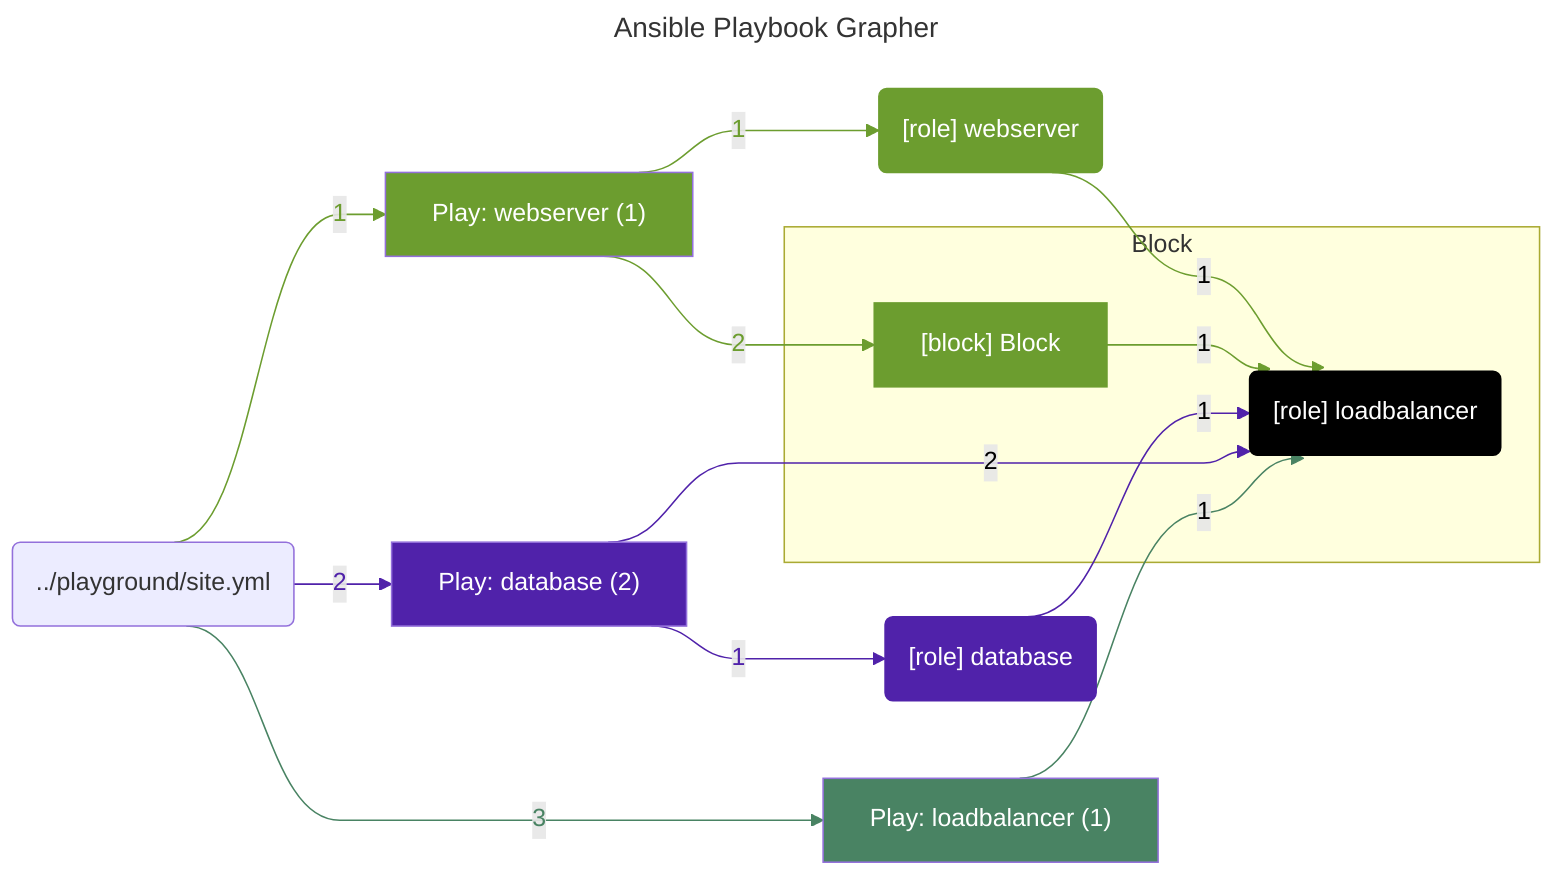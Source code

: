 ---
title: Ansible Playbook Grapher
---
%%{ init: { "flowchart": { "curve": "bumpX" } } }%%
flowchart LR
	%% Start of the playbook '../playground/site.yml'
	playbook_37af12da("../playground/site.yml")
		%% Start of the play 'Play: webserver (1)'
		play_de087867["Play: webserver (1)"]
		style play_de087867 fill:#6c9d2f,color:#ffffff
		playbook_37af12da --> |"1"| play_de087867
		linkStyle 0 stroke:#6c9d2f,color:#6c9d2f
			%% Start of the role 'webserver'
			play_de087867 --> |"1"| role_2239c29d
			linkStyle 1 stroke:#6c9d2f,color:#6c9d2f
			role_2239c29d("[role] webserver")
			style role_2239c29d fill:#6c9d2f,color:#ffffff,stroke:#6c9d2f
				%% Start of the role 'loadbalancer'
				role_2239c29d --> |"1"| role_2e324a8f
				linkStyle 2 stroke:#6c9d2f,color:#000000
				role_2e324a8f("[role] loadbalancer")
				style role_2e324a8f fill:#000000,color:#ffffff,stroke:#000000
				%% End of the role 'loadbalancer'
			%% End of the role 'webserver'
			%% Start of the block 'Block'
			block_8b9ea529["[block] Block"]
			style block_8b9ea529 fill:#6c9d2f,color:#ffffff,stroke:#6c9d2f
			play_de087867 --> |"2"| block_8b9ea529
			linkStyle 3 stroke:#6c9d2f,color:#6c9d2f
			subgraph subgraph_block_8b9ea529["Block "]
				%% Start of the role 'loadbalancer'
				block_8b9ea529 --> |"1"| role_2e324a8f
				linkStyle 4 stroke:#6c9d2f,color:#000000
			end
			%% End of the block 'Block'
		%% End of the play 'Play: webserver (1)'
		%% Start of the play 'Play: database (2)'
		play_7261dc3b["Play: database (2)"]
		style play_7261dc3b fill:#5022aa,color:#ffffff
		playbook_37af12da --> |"2"| play_7261dc3b
		linkStyle 5 stroke:#5022aa,color:#5022aa
			%% Start of the role 'database'
			play_7261dc3b --> |"1"| role_11e0eed8
			linkStyle 6 stroke:#5022aa,color:#5022aa
			role_11e0eed8("[role] database")
			style role_11e0eed8 fill:#5022aa,color:#ffffff,stroke:#5022aa
				%% Start of the role 'loadbalancer'
				role_11e0eed8 --> |"1"| role_2e324a8f
				linkStyle 7 stroke:#5022aa,color:#000000
			%% End of the role 'database'
			%% Start of the role 'loadbalancer'
			play_7261dc3b --> |"2"| role_2e324a8f
			linkStyle 8 stroke:#5022aa,color:#000000
		%% End of the play 'Play: database (2)'
		%% Start of the play 'Play: loadbalancer (1)'
		play_5fdc6338["Play: loadbalancer (1)"]
		style play_5fdc6338 fill:#498363,color:#ffffff
		playbook_37af12da --> |"3"| play_5fdc6338
		linkStyle 9 stroke:#498363,color:#498363
			%% Start of the role 'loadbalancer'
			play_5fdc6338 --> |"1"| role_2e324a8f
			linkStyle 10 stroke:#498363,color:#000000
		%% End of the play 'Play: loadbalancer (1)'
	%% End of the playbook '../playground/site.yml'